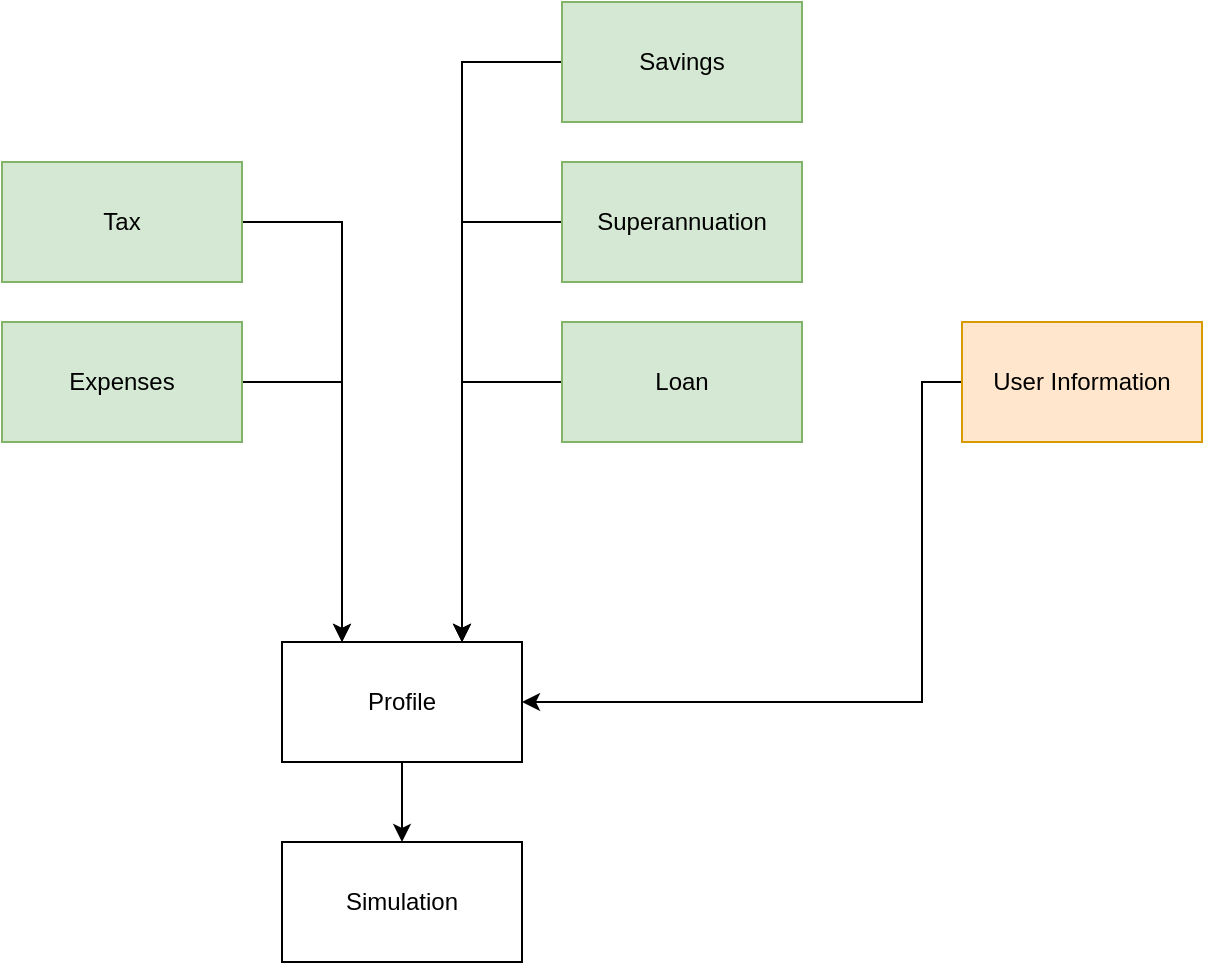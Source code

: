 <mxfile version="12.2.2" type="device" pages="1"><diagram id="H1g0xzafHdpTGnwadcJh" name="Page-1"><mxGraphModel dx="1086" dy="806" grid="1" gridSize="10" guides="1" tooltips="1" connect="1" arrows="1" fold="1" page="1" pageScale="1" pageWidth="1169" pageHeight="1654" math="0" shadow="0"><root><mxCell id="0"/><mxCell id="1" parent="0"/><mxCell id="8AegqSFeCk6VNy61BphM-11" value="Simulation" style="rounded=0;whiteSpace=wrap;html=1;align=center;verticalAlign=middle;" vertex="1" parent="1"><mxGeometry x="540" y="600" width="120" height="60" as="geometry"/></mxCell><mxCell id="8AegqSFeCk6VNy61BphM-14" style="edgeStyle=orthogonalEdgeStyle;rounded=0;orthogonalLoop=1;jettySize=auto;html=1;exitX=0.5;exitY=1;exitDx=0;exitDy=0;entryX=0.5;entryY=0;entryDx=0;entryDy=0;" edge="1" parent="1" source="8AegqSFeCk6VNy61BphM-1" target="8AegqSFeCk6VNy61BphM-11"><mxGeometry relative="1" as="geometry"/></mxCell><mxCell id="8AegqSFeCk6VNy61BphM-1" value="Profile" style="rounded=0;whiteSpace=wrap;html=1;" vertex="1" parent="1"><mxGeometry x="540" y="500" width="120" height="60" as="geometry"/></mxCell><mxCell id="8AegqSFeCk6VNy61BphM-5" style="edgeStyle=orthogonalEdgeStyle;rounded=0;orthogonalLoop=1;jettySize=auto;html=1;exitX=0;exitY=0.5;exitDx=0;exitDy=0;entryX=0.75;entryY=0;entryDx=0;entryDy=0;" edge="1" parent="1" source="8AegqSFeCk6VNy61BphM-2" target="8AegqSFeCk6VNy61BphM-1"><mxGeometry relative="1" as="geometry"/></mxCell><mxCell id="8AegqSFeCk6VNy61BphM-2" value="Loan" style="rounded=0;whiteSpace=wrap;html=1;fillColor=#d5e8d4;strokeColor=#82b366;" vertex="1" parent="1"><mxGeometry x="680" y="340" width="120" height="60" as="geometry"/></mxCell><mxCell id="8AegqSFeCk6VNy61BphM-8" style="edgeStyle=orthogonalEdgeStyle;rounded=0;orthogonalLoop=1;jettySize=auto;html=1;exitX=1;exitY=0.5;exitDx=0;exitDy=0;entryX=0.25;entryY=0;entryDx=0;entryDy=0;" edge="1" parent="1" source="8AegqSFeCk6VNy61BphM-4" target="8AegqSFeCk6VNy61BphM-1"><mxGeometry relative="1" as="geometry"/></mxCell><mxCell id="8AegqSFeCk6VNy61BphM-4" value="Expenses" style="rounded=0;whiteSpace=wrap;html=1;fillColor=#d5e8d4;strokeColor=#82b366;" vertex="1" parent="1"><mxGeometry x="400" y="340" width="120" height="60" as="geometry"/></mxCell><mxCell id="8AegqSFeCk6VNy61BphM-10" style="edgeStyle=orthogonalEdgeStyle;rounded=0;orthogonalLoop=1;jettySize=auto;html=1;exitX=0;exitY=0.5;exitDx=0;exitDy=0;entryX=1;entryY=0.5;entryDx=0;entryDy=0;" edge="1" parent="1" source="8AegqSFeCk6VNy61BphM-9" target="8AegqSFeCk6VNy61BphM-1"><mxGeometry relative="1" as="geometry"><Array as="points"><mxPoint x="860" y="370"/><mxPoint x="860" y="530"/></Array></mxGeometry></mxCell><mxCell id="8AegqSFeCk6VNy61BphM-9" value="User Information" style="rounded=0;whiteSpace=wrap;html=1;fillColor=#ffe6cc;strokeColor=#d79b00;" vertex="1" parent="1"><mxGeometry x="880" y="340" width="120" height="60" as="geometry"/></mxCell><mxCell id="8AegqSFeCk6VNy61BphM-16" style="edgeStyle=orthogonalEdgeStyle;rounded=0;orthogonalLoop=1;jettySize=auto;html=1;exitX=1;exitY=0.5;exitDx=0;exitDy=0;entryX=0.25;entryY=0;entryDx=0;entryDy=0;" edge="1" parent="1" source="8AegqSFeCk6VNy61BphM-15" target="8AegqSFeCk6VNy61BphM-1"><mxGeometry relative="1" as="geometry"/></mxCell><mxCell id="8AegqSFeCk6VNy61BphM-15" value="Tax" style="rounded=0;whiteSpace=wrap;html=1;fillColor=#d5e8d4;strokeColor=#82b366;" vertex="1" parent="1"><mxGeometry x="400" y="260" width="120" height="60" as="geometry"/></mxCell><mxCell id="8AegqSFeCk6VNy61BphM-18" style="edgeStyle=orthogonalEdgeStyle;rounded=0;orthogonalLoop=1;jettySize=auto;html=1;exitX=0;exitY=0.5;exitDx=0;exitDy=0;entryX=0.75;entryY=0;entryDx=0;entryDy=0;" edge="1" parent="1" source="8AegqSFeCk6VNy61BphM-17" target="8AegqSFeCk6VNy61BphM-1"><mxGeometry relative="1" as="geometry"/></mxCell><mxCell id="8AegqSFeCk6VNy61BphM-17" value="Superannuation" style="rounded=0;whiteSpace=wrap;html=1;fillColor=#d5e8d4;strokeColor=#82b366;" vertex="1" parent="1"><mxGeometry x="680" y="260" width="120" height="60" as="geometry"/></mxCell><mxCell id="8AegqSFeCk6VNy61BphM-20" style="edgeStyle=orthogonalEdgeStyle;rounded=0;orthogonalLoop=1;jettySize=auto;html=1;exitX=0;exitY=0.5;exitDx=0;exitDy=0;entryX=0.75;entryY=0;entryDx=0;entryDy=0;" edge="1" parent="1" source="8AegqSFeCk6VNy61BphM-19" target="8AegqSFeCk6VNy61BphM-1"><mxGeometry relative="1" as="geometry"/></mxCell><mxCell id="8AegqSFeCk6VNy61BphM-19" value="Savings" style="rounded=0;whiteSpace=wrap;html=1;fillColor=#d5e8d4;strokeColor=#82b366;" vertex="1" parent="1"><mxGeometry x="680" y="180" width="120" height="60" as="geometry"/></mxCell></root></mxGraphModel></diagram></mxfile>